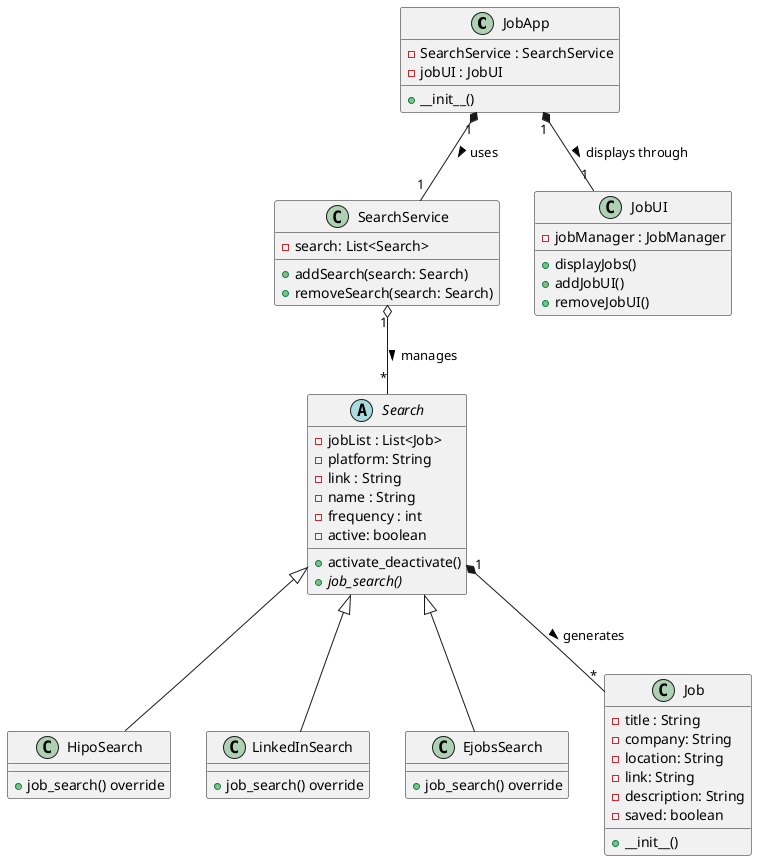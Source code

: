 @startuml

class JobApp {
  -SearchService : SearchService
  -jobUI : JobUI
  +__init__()
  
}
class SearchService {
  
  -search: List<Search>
  +addSearch(search: Search)
  +removeSearch(search: Search)
  
}
class JobUI {
  -jobManager : JobManager
  +displayJobs()
  +addJobUI()
  +removeJobUI()
}

abstract class Search {
  -jobList : List<Job>
  -platform: String
  -link : String
  -name : String
  -frequency : int
  -active: boolean
  +activate_deactivate()
  +{abstract} job_search()
  
}
class HipoSearch extends Search {
  +job_search() override
}
class LinkedInSearch extends Search {
  +job_search() override
}
class EjobsSearch extends Search {
  +job_search() override
}

class Job   {
  -title : String
  -company: String
  -location: String
  -link: String
  -description: String
  -saved: boolean
  +__init__() 
}
JobApp "1" *-- "1" SearchService : uses >
JobApp "1" *-- "1" JobUI : displays through >

SearchService "1" o-- "*" Search : manages >
Search "1" *-- "*" Job : generates >

@enduml

